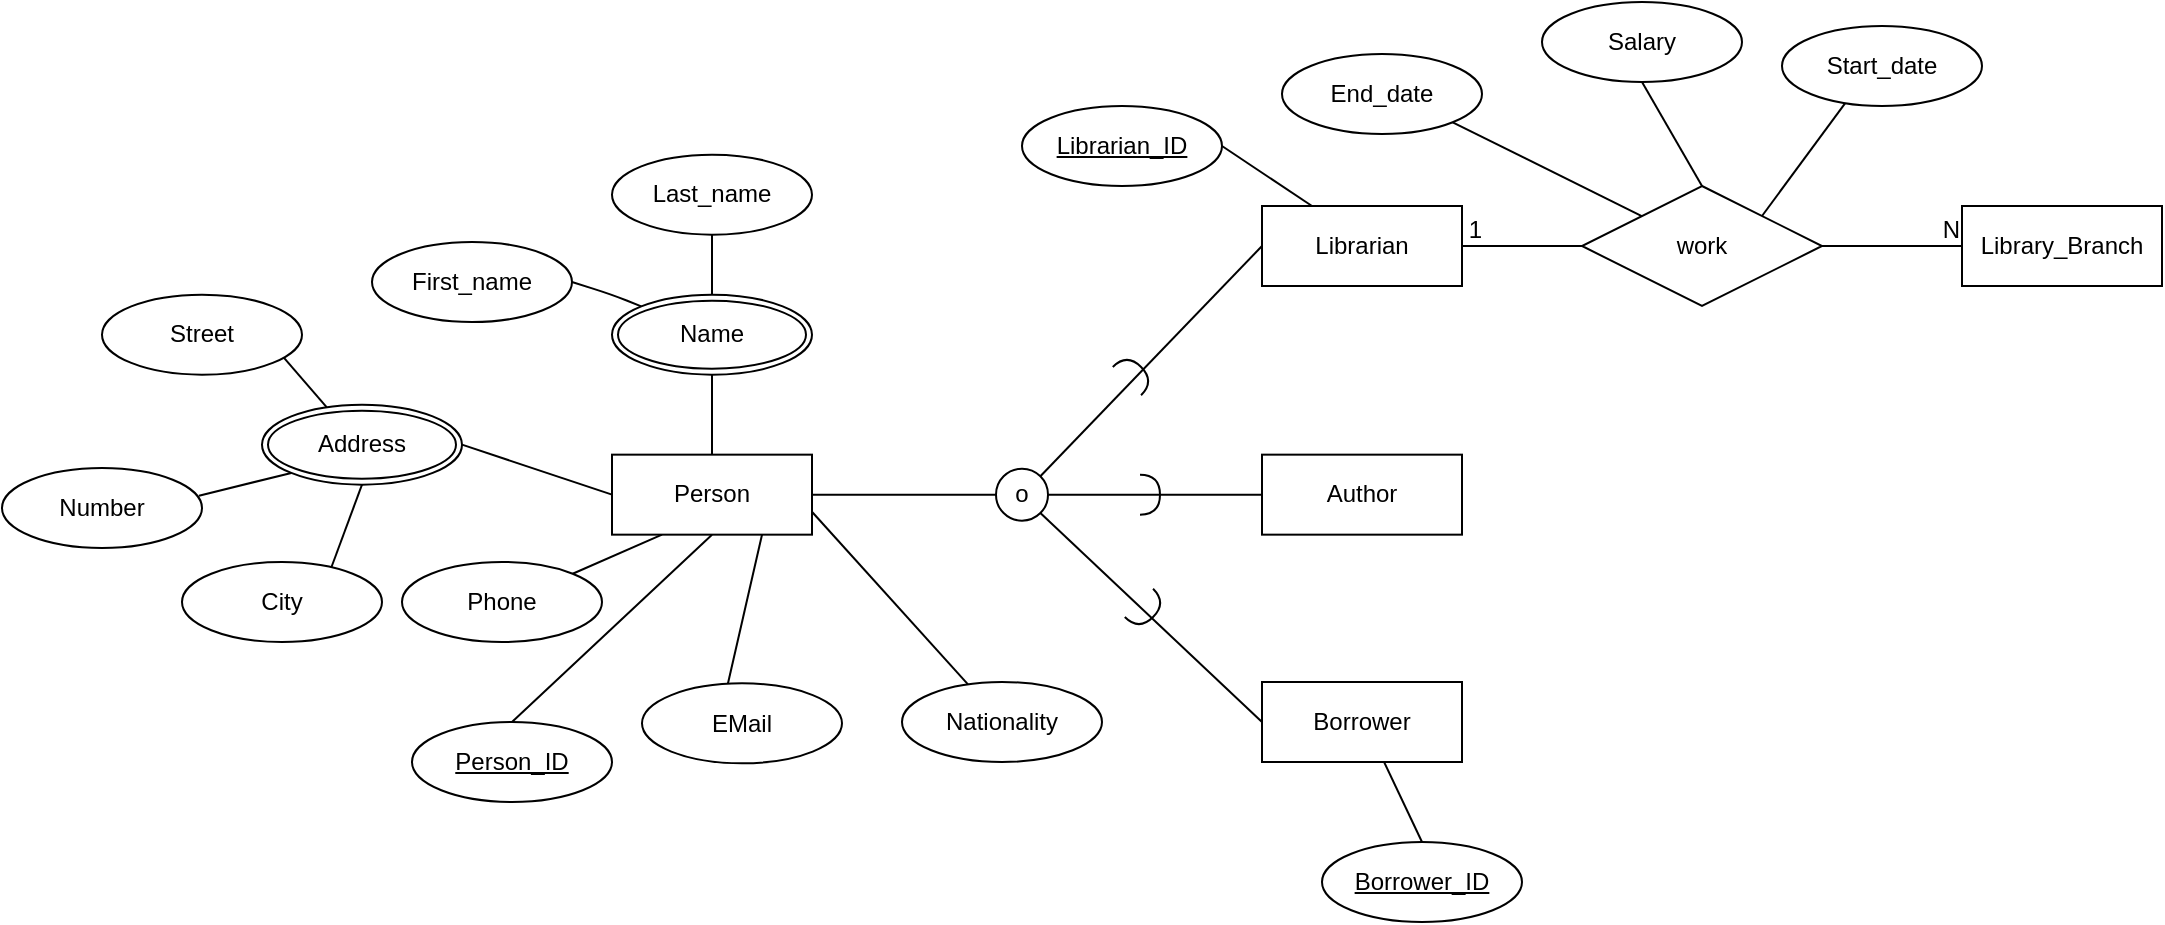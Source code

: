 <mxfile>
    <diagram id="R2lEEEUBdFMjLlhIrx00" name="Page-1">
        <mxGraphModel dx="2978" dy="794" grid="1" gridSize="10" guides="1" tooltips="1" connect="1" arrows="1" fold="1" page="1" pageScale="1" pageWidth="850" pageHeight="1100" math="0" shadow="0" extFonts="Permanent Marker^https://fonts.googleapis.com/css?family=Permanent+Marker">
            <root>
                <mxCell id="0"/>
                <mxCell id="1" parent="0"/>
                <mxCell id="bSjY6kH0Yjt8PTvNk5gp-5" value="Librarian" style="whiteSpace=wrap;html=1;align=center;" parent="1" vertex="1">
                    <mxGeometry x="-260" y="362" width="100" height="40" as="geometry"/>
                </mxCell>
                <mxCell id="bSjY6kH0Yjt8PTvNk5gp-7" value="Borrower" style="whiteSpace=wrap;html=1;align=center;" parent="1" vertex="1">
                    <mxGeometry x="-260" y="600" width="100" height="40" as="geometry"/>
                </mxCell>
                <mxCell id="bSjY6kH0Yjt8PTvNk5gp-8" value="Library_Branch" style="whiteSpace=wrap;html=1;align=center;" parent="1" vertex="1">
                    <mxGeometry x="90" y="362" width="100" height="40" as="geometry"/>
                </mxCell>
                <mxCell id="bSjY6kH0Yjt8PTvNk5gp-59" style="edgeStyle=none;rounded=0;orthogonalLoop=1;jettySize=auto;html=1;exitX=0.5;exitY=0;exitDx=0;exitDy=0;entryX=0.61;entryY=0.998;entryDx=0;entryDy=0;endArrow=none;endFill=0;entryPerimeter=0;" parent="1" source="bSjY6kH0Yjt8PTvNk5gp-58" target="bSjY6kH0Yjt8PTvNk5gp-7" edge="1">
                    <mxGeometry relative="1" as="geometry"/>
                </mxCell>
                <mxCell id="bSjY6kH0Yjt8PTvNk5gp-58" value="Borrower_ID" style="ellipse;whiteSpace=wrap;html=1;align=center;fontStyle=4" parent="1" vertex="1">
                    <mxGeometry x="-230" y="680" width="100" height="40" as="geometry"/>
                </mxCell>
                <mxCell id="67" style="edgeStyle=none;html=1;exitX=1;exitY=0;exitDx=0;exitDy=0;entryX=0.318;entryY=0.958;entryDx=0;entryDy=0;entryPerimeter=0;endArrow=none;endFill=0;" parent="1" source="bSjY6kH0Yjt8PTvNk5gp-155" target="66" edge="1">
                    <mxGeometry relative="1" as="geometry"/>
                </mxCell>
                <mxCell id="bSjY6kH0Yjt8PTvNk5gp-155" value="work" style="shape=rhombus;perimeter=rhombusPerimeter;whiteSpace=wrap;html=1;align=center;" parent="1" vertex="1">
                    <mxGeometry x="-100" y="352" width="120" height="60" as="geometry"/>
                </mxCell>
                <mxCell id="31" style="edgeStyle=none;html=1;exitX=1;exitY=0.5;exitDx=0;exitDy=0;entryX=0.25;entryY=0;entryDx=0;entryDy=0;endArrow=none;endFill=0;" parent="1" source="bSjY6kH0Yjt8PTvNk5gp-163" target="bSjY6kH0Yjt8PTvNk5gp-5" edge="1">
                    <mxGeometry relative="1" as="geometry"/>
                </mxCell>
                <mxCell id="bSjY6kH0Yjt8PTvNk5gp-163" value="Librarian_ID" style="ellipse;whiteSpace=wrap;html=1;align=center;fontStyle=4" parent="1" vertex="1">
                    <mxGeometry x="-380" y="312" width="100" height="40" as="geometry"/>
                </mxCell>
                <mxCell id="44" style="edgeStyle=none;html=1;exitX=1;exitY=0.5;exitDx=0;exitDy=0;endArrow=none;endFill=0;entryX=0;entryY=0;entryDx=0;entryDy=0;" parent="1" source="bSjY6kH0Yjt8PTvNk5gp-165" target="41" edge="1">
                    <mxGeometry relative="1" as="geometry">
                        <Array as="points">
                            <mxPoint x="-585" y="406.33"/>
                        </Array>
                    </mxGeometry>
                </mxCell>
                <mxCell id="bSjY6kH0Yjt8PTvNk5gp-165" value="First_name" style="ellipse;whiteSpace=wrap;html=1;align=center;" parent="1" vertex="1">
                    <mxGeometry x="-705" y="380.0" width="100" height="40" as="geometry"/>
                </mxCell>
                <mxCell id="43" style="edgeStyle=none;html=1;exitX=0.5;exitY=1;exitDx=0;exitDy=0;entryX=0.5;entryY=0;entryDx=0;entryDy=0;endArrow=none;endFill=0;" parent="1" source="bSjY6kH0Yjt8PTvNk5gp-167" target="41" edge="1">
                    <mxGeometry relative="1" as="geometry"/>
                </mxCell>
                <mxCell id="bSjY6kH0Yjt8PTvNk5gp-167" value="Last_name" style="ellipse;whiteSpace=wrap;html=1;align=center;" parent="1" vertex="1">
                    <mxGeometry x="-585" y="336.33" width="100" height="40" as="geometry"/>
                </mxCell>
                <mxCell id="39" style="edgeStyle=none;html=1;exitX=0.43;exitY=0;exitDx=0;exitDy=0;entryX=0.75;entryY=1;entryDx=0;entryDy=0;endArrow=none;endFill=0;exitPerimeter=0;" parent="1" source="bSjY6kH0Yjt8PTvNk5gp-169" target="36" edge="1">
                    <mxGeometry relative="1" as="geometry"/>
                </mxCell>
                <mxCell id="bSjY6kH0Yjt8PTvNk5gp-169" value="EMail" style="ellipse;whiteSpace=wrap;html=1;align=center;" parent="1" vertex="1">
                    <mxGeometry x="-570" y="600.67" width="100" height="40" as="geometry"/>
                </mxCell>
                <mxCell id="38" style="edgeStyle=none;html=1;exitX=1;exitY=0;exitDx=0;exitDy=0;entryX=0.25;entryY=1;entryDx=0;entryDy=0;endArrow=none;endFill=0;" parent="1" source="bSjY6kH0Yjt8PTvNk5gp-171" target="36" edge="1">
                    <mxGeometry relative="1" as="geometry"/>
                </mxCell>
                <mxCell id="bSjY6kH0Yjt8PTvNk5gp-171" value="Phone" style="ellipse;whiteSpace=wrap;html=1;align=center;" parent="1" vertex="1">
                    <mxGeometry x="-690" y="540.0" width="100" height="40" as="geometry"/>
                </mxCell>
                <mxCell id="37" style="edgeStyle=none;html=1;exitX=1;exitY=0.5;exitDx=0;exitDy=0;entryX=0;entryY=0.5;entryDx=0;entryDy=0;endArrow=none;endFill=0;" parent="1" source="Q7LSnnGv4zC_KHV4gUv7-3" target="36" edge="1">
                    <mxGeometry relative="1" as="geometry"/>
                </mxCell>
                <mxCell id="Q7LSnnGv4zC_KHV4gUv7-3" value="Address" style="ellipse;shape=doubleEllipse;margin=3;whiteSpace=wrap;html=1;align=center;" parent="1" vertex="1">
                    <mxGeometry x="-760" y="461.33" width="100" height="40" as="geometry"/>
                </mxCell>
                <mxCell id="33" style="edgeStyle=none;html=1;exitX=0.909;exitY=0.787;exitDx=0;exitDy=0;endArrow=none;endFill=0;entryX=0.323;entryY=0.031;entryDx=0;entryDy=0;entryPerimeter=0;exitPerimeter=0;" parent="1" source="Q7LSnnGv4zC_KHV4gUv7-6" target="Q7LSnnGv4zC_KHV4gUv7-3" edge="1">
                    <mxGeometry relative="1" as="geometry"/>
                </mxCell>
                <mxCell id="Q7LSnnGv4zC_KHV4gUv7-6" value="Street" style="ellipse;whiteSpace=wrap;html=1;align=center;" parent="1" vertex="1">
                    <mxGeometry x="-840" y="406.33" width="100" height="40" as="geometry"/>
                </mxCell>
                <mxCell id="34" style="edgeStyle=none;html=1;exitX=0.985;exitY=0.346;exitDx=0;exitDy=0;endArrow=none;endFill=0;entryX=0;entryY=1;entryDx=0;entryDy=0;exitPerimeter=0;" parent="1" source="Q7LSnnGv4zC_KHV4gUv7-8" target="Q7LSnnGv4zC_KHV4gUv7-3" edge="1">
                    <mxGeometry relative="1" as="geometry"/>
                </mxCell>
                <mxCell id="Q7LSnnGv4zC_KHV4gUv7-8" value="Number" style="ellipse;whiteSpace=wrap;html=1;align=center;" parent="1" vertex="1">
                    <mxGeometry x="-890" y="493.0" width="100" height="40" as="geometry"/>
                </mxCell>
                <mxCell id="35" style="edgeStyle=none;html=1;exitX=0.742;exitY=0.1;exitDx=0;exitDy=0;entryX=0.5;entryY=1;entryDx=0;entryDy=0;endArrow=none;endFill=0;exitPerimeter=0;" parent="1" source="Q7LSnnGv4zC_KHV4gUv7-11" target="Q7LSnnGv4zC_KHV4gUv7-3" edge="1">
                    <mxGeometry relative="1" as="geometry"/>
                </mxCell>
                <mxCell id="Q7LSnnGv4zC_KHV4gUv7-11" value="City" style="ellipse;whiteSpace=wrap;html=1;align=center;" parent="1" vertex="1">
                    <mxGeometry x="-800" y="540.0" width="100" height="40" as="geometry"/>
                </mxCell>
                <mxCell id="Q7LSnnGv4zC_KHV4gUv7-23" style="edgeStyle=none;rounded=0;orthogonalLoop=1;jettySize=auto;html=1;exitX=1;exitY=0.5;exitDx=0;exitDy=0;entryX=0;entryY=0.5;entryDx=0;entryDy=0;endArrow=none;endFill=0;" parent="1" edge="1">
                    <mxGeometry relative="1" as="geometry">
                        <mxPoint x="-430" y="649.67" as="sourcePoint"/>
                    </mxGeometry>
                </mxCell>
                <mxCell id="Q7LSnnGv4zC_KHV4gUv7-24" style="edgeStyle=none;rounded=0;orthogonalLoop=1;jettySize=auto;html=1;exitX=1;exitY=1;exitDx=0;exitDy=0;endArrow=none;endFill=0;" parent="1" edge="1">
                    <mxGeometry relative="1" as="geometry">
                        <mxPoint x="-394.645" y="604.142" as="sourcePoint"/>
                    </mxGeometry>
                </mxCell>
                <mxCell id="Q7LSnnGv4zC_KHV4gUv7-22" style="edgeStyle=none;rounded=0;orthogonalLoop=1;jettySize=auto;html=1;exitX=1;exitY=0;exitDx=0;exitDy=0;entryX=0;entryY=1;entryDx=0;entryDy=0;endArrow=none;endFill=0;" parent="1" edge="1">
                    <mxGeometry relative="1" as="geometry">
                        <mxPoint x="-414.645" y="695.528" as="sourcePoint"/>
                    </mxGeometry>
                </mxCell>
                <mxCell id="28" value="" style="endArrow=none;html=1;rounded=0;exitX=1;exitY=0.5;exitDx=0;exitDy=0;entryX=0;entryY=0.5;entryDx=0;entryDy=0;" parent="1" source="bSjY6kH0Yjt8PTvNk5gp-155" target="bSjY6kH0Yjt8PTvNk5gp-8" edge="1">
                    <mxGeometry relative="1" as="geometry">
                        <mxPoint x="50" y="376.33" as="sourcePoint"/>
                        <mxPoint x="120" y="375.33" as="targetPoint"/>
                    </mxGeometry>
                </mxCell>
                <mxCell id="29" value="N" style="resizable=0;html=1;align=right;verticalAlign=bottom;" parent="28" connectable="0" vertex="1">
                    <mxGeometry x="1" relative="1" as="geometry">
                        <mxPoint x="-1" as="offset"/>
                    </mxGeometry>
                </mxCell>
                <mxCell id="50" style="edgeStyle=none;html=1;exitX=1;exitY=0.5;exitDx=0;exitDy=0;entryX=0;entryY=0.5;entryDx=0;entryDy=0;endArrow=none;endFill=0;" parent="1" source="36" target="47" edge="1">
                    <mxGeometry relative="1" as="geometry"/>
                </mxCell>
                <mxCell id="36" value="Person" style="whiteSpace=wrap;html=1;align=center;" parent="1" vertex="1">
                    <mxGeometry x="-585" y="486.33" width="100" height="40" as="geometry"/>
                </mxCell>
                <mxCell id="46" style="edgeStyle=none;html=1;exitX=0.5;exitY=1;exitDx=0;exitDy=0;entryX=0.5;entryY=0;entryDx=0;entryDy=0;endArrow=none;endFill=0;" parent="1" source="41" target="36" edge="1">
                    <mxGeometry relative="1" as="geometry"/>
                </mxCell>
                <mxCell id="41" value="Name" style="ellipse;shape=doubleEllipse;margin=3;whiteSpace=wrap;html=1;align=center;" parent="1" vertex="1">
                    <mxGeometry x="-585" y="406.33" width="100" height="40" as="geometry"/>
                </mxCell>
                <mxCell id="51" style="edgeStyle=none;html=1;exitX=1;exitY=1;exitDx=0;exitDy=0;entryX=0;entryY=0.5;entryDx=0;entryDy=0;endArrow=none;endFill=0;" parent="1" source="47" target="bSjY6kH0Yjt8PTvNk5gp-7" edge="1">
                    <mxGeometry relative="1" as="geometry"/>
                </mxCell>
                <mxCell id="53" style="edgeStyle=none;html=1;entryX=0;entryY=0.5;entryDx=0;entryDy=0;endArrow=none;endFill=0;exitX=1;exitY=0;exitDx=0;exitDy=0;" parent="1" source="47" target="bSjY6kH0Yjt8PTvNk5gp-5" edge="1">
                    <mxGeometry relative="1" as="geometry">
                        <mxPoint x="-380" y="490" as="sourcePoint"/>
                    </mxGeometry>
                </mxCell>
                <mxCell id="91" style="rounded=0;orthogonalLoop=1;jettySize=auto;html=1;exitX=1;exitY=0.5;exitDx=0;exitDy=0;entryX=0;entryY=0.5;entryDx=0;entryDy=0;endArrow=none;endFill=0;" parent="1" source="47" target="90" edge="1">
                    <mxGeometry relative="1" as="geometry"/>
                </mxCell>
                <mxCell id="47" value="o" style="ellipse;whiteSpace=wrap;html=1;aspect=fixed;" parent="1" vertex="1">
                    <mxGeometry x="-393" y="493.33" width="26" height="26" as="geometry"/>
                </mxCell>
                <mxCell id="64" style="edgeStyle=none;html=1;exitX=0.5;exitY=1;exitDx=0;exitDy=0;entryX=0.5;entryY=0;entryDx=0;entryDy=0;endArrow=none;endFill=0;" parent="1" source="63" target="bSjY6kH0Yjt8PTvNk5gp-155" edge="1">
                    <mxGeometry relative="1" as="geometry">
                        <mxPoint x="-90" y="300.33" as="sourcePoint"/>
                    </mxGeometry>
                </mxCell>
                <mxCell id="63" value="Salary" style="ellipse;whiteSpace=wrap;html=1;align=center;" parent="1" vertex="1">
                    <mxGeometry x="-120" y="260" width="100" height="40" as="geometry"/>
                </mxCell>
                <mxCell id="66" value="Start_date" style="ellipse;whiteSpace=wrap;html=1;align=center;" parent="1" vertex="1">
                    <mxGeometry y="272" width="100" height="40" as="geometry"/>
                </mxCell>
                <mxCell id="69" style="edgeStyle=none;html=1;endArrow=none;endFill=0;exitX=1;exitY=1;exitDx=0;exitDy=0;" parent="1" source="68" target="bSjY6kH0Yjt8PTvNk5gp-155" edge="1">
                    <mxGeometry relative="1" as="geometry"/>
                </mxCell>
                <mxCell id="68" value="End_date" style="ellipse;whiteSpace=wrap;html=1;align=center;" parent="1" vertex="1">
                    <mxGeometry x="-250" y="286" width="100" height="40" as="geometry"/>
                </mxCell>
                <mxCell id="70" value="" style="endArrow=none;html=1;rounded=0;exitX=0;exitY=0.5;exitDx=0;exitDy=0;entryX=1;entryY=0.5;entryDx=0;entryDy=0;" parent="1" source="bSjY6kH0Yjt8PTvNk5gp-155" target="bSjY6kH0Yjt8PTvNk5gp-5" edge="1">
                    <mxGeometry relative="1" as="geometry">
                        <mxPoint x="-150.0" y="219.92" as="sourcePoint"/>
                        <mxPoint x="-290.0" y="219.92" as="targetPoint"/>
                    </mxGeometry>
                </mxCell>
                <mxCell id="71" value="1" style="resizable=0;html=1;align=right;verticalAlign=bottom;" parent="70" connectable="0" vertex="1">
                    <mxGeometry x="1" relative="1" as="geometry">
                        <mxPoint x="10" as="offset"/>
                    </mxGeometry>
                </mxCell>
                <mxCell id="73" style="edgeStyle=none;html=1;exitX=0.5;exitY=0;exitDx=0;exitDy=0;entryX=0.5;entryY=1;entryDx=0;entryDy=0;endArrow=none;endFill=0;" parent="1" source="72" target="36" edge="1">
                    <mxGeometry relative="1" as="geometry"/>
                </mxCell>
                <mxCell id="72" value="Person_ID" style="ellipse;whiteSpace=wrap;html=1;align=center;fontStyle=4" parent="1" vertex="1">
                    <mxGeometry x="-685" y="620.0" width="100" height="40" as="geometry"/>
                </mxCell>
                <mxCell id="90" value="Author" style="whiteSpace=wrap;html=1;align=center;" parent="1" vertex="1">
                    <mxGeometry x="-260" y="486.33" width="100" height="40" as="geometry"/>
                </mxCell>
                <mxCell id="99" value="" style="shape=requiredInterface;html=1;verticalLabelPosition=bottom;sketch=0;rotation=-45;" parent="1" vertex="1">
                    <mxGeometry x="-329" y="436.0" width="10" height="20" as="geometry"/>
                </mxCell>
                <mxCell id="100" value="" style="shape=requiredInterface;html=1;verticalLabelPosition=bottom;sketch=0;rotation=0;" parent="1" vertex="1">
                    <mxGeometry x="-321" y="496.33" width="10" height="20" as="geometry"/>
                </mxCell>
                <mxCell id="102" value="" style="shape=requiredInterface;html=1;verticalLabelPosition=bottom;sketch=0;rotation=45;" parent="1" vertex="1">
                    <mxGeometry x="-323" y="554" width="10" height="20" as="geometry"/>
                </mxCell>
                <mxCell id="106" value="" style="rounded=0;orthogonalLoop=1;jettySize=auto;html=1;endArrow=none;endFill=0;entryX=1.002;entryY=0.72;entryDx=0;entryDy=0;entryPerimeter=0;" parent="1" source="105" target="36" edge="1">
                    <mxGeometry relative="1" as="geometry"/>
                </mxCell>
                <mxCell id="105" value="Nationality" style="ellipse;whiteSpace=wrap;html=1;align=center;" parent="1" vertex="1">
                    <mxGeometry x="-440" y="600" width="100" height="40" as="geometry"/>
                </mxCell>
            </root>
        </mxGraphModel>
    </diagram>
</mxfile>